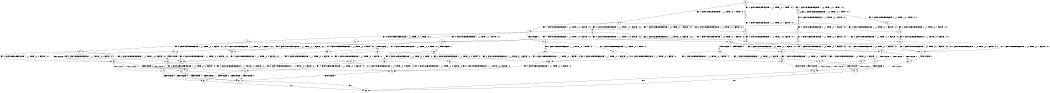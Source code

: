 digraph BCG {
size = "7, 10.5";
center = TRUE;
node [shape = circle];
0 [peripheries = 2];
0 -> 1 [label = "EX !0 !ATOMIC_EXCH_BRANCH (1, +1, TRUE, +0, 1, TRUE) !:0:1:"];
0 -> 2 [label = "EX !1 !ATOMIC_EXCH_BRANCH (1, +0, TRUE, +0, 1, TRUE) !:0:1:"];
0 -> 3 [label = "EX !0 !ATOMIC_EXCH_BRANCH (1, +1, TRUE, +0, 1, TRUE) !:0:1:"];
1 -> 4 [label = "EX !0 !ATOMIC_EXCH_BRANCH (1, +1, TRUE, +0, 1, FALSE) !:0:1:"];
2 -> 5 [label = "EX !0 !ATOMIC_EXCH_BRANCH (1, +1, TRUE, +0, 1, TRUE) !:0:1:"];
2 -> 6 [label = "EX !0 !ATOMIC_EXCH_BRANCH (1, +1, TRUE, +0, 1, TRUE) !:0:1:"];
2 -> 2 [label = "EX !1 !ATOMIC_EXCH_BRANCH (1, +0, TRUE, +0, 1, TRUE) !:0:1:"];
3 -> 4 [label = "EX !0 !ATOMIC_EXCH_BRANCH (1, +1, TRUE, +0, 1, FALSE) !:0:1:"];
3 -> 7 [label = "EX !1 !ATOMIC_EXCH_BRANCH (1, +0, TRUE, +0, 1, FALSE) !:0:1:"];
3 -> 8 [label = "EX !0 !ATOMIC_EXCH_BRANCH (1, +1, TRUE, +0, 1, FALSE) !:0:1:"];
4 -> 9 [label = "EX !0 !ATOMIC_EXCH_BRANCH (1, +1, TRUE, +0, 2, FALSE) !:0:1:"];
5 -> 10 [label = "EX !0 !ATOMIC_EXCH_BRANCH (1, +1, TRUE, +0, 1, FALSE) !:0:1:"];
6 -> 10 [label = "EX !0 !ATOMIC_EXCH_BRANCH (1, +1, TRUE, +0, 1, FALSE) !:0:1:"];
6 -> 7 [label = "EX !1 !ATOMIC_EXCH_BRANCH (1, +0, TRUE, +0, 1, FALSE) !:0:1:"];
6 -> 11 [label = "EX !0 !ATOMIC_EXCH_BRANCH (1, +1, TRUE, +0, 1, FALSE) !:0:1:"];
7 -> 12 [label = "EX !0 !ATOMIC_EXCH_BRANCH (1, +1, TRUE, +0, 1, TRUE) !:0:1:"];
7 -> 13 [label = "TERMINATE !1"];
7 -> 14 [label = "EX !0 !ATOMIC_EXCH_BRANCH (1, +1, TRUE, +0, 1, TRUE) !:0:1:"];
8 -> 9 [label = "EX !0 !ATOMIC_EXCH_BRANCH (1, +1, TRUE, +0, 2, FALSE) !:0:1:"];
8 -> 15 [label = "EX !1 !ATOMIC_EXCH_BRANCH (1, +0, TRUE, +0, 1, FALSE) !:0:1:"];
8 -> 16 [label = "EX !0 !ATOMIC_EXCH_BRANCH (1, +1, TRUE, +0, 2, FALSE) !:0:1:"];
9 -> 17 [label = "EX !1 !ATOMIC_EXCH_BRANCH (1, +0, TRUE, +0, 1, FALSE) !:0:1:"];
10 -> 18 [label = "EX !0 !ATOMIC_EXCH_BRANCH (1, +1, TRUE, +0, 2, FALSE) !:0:1:"];
11 -> 18 [label = "EX !0 !ATOMIC_EXCH_BRANCH (1, +1, TRUE, +0, 2, FALSE) !:0:1:"];
11 -> 15 [label = "EX !1 !ATOMIC_EXCH_BRANCH (1, +0, TRUE, +0, 1, FALSE) !:0:1:"];
11 -> 19 [label = "EX !0 !ATOMIC_EXCH_BRANCH (1, +1, TRUE, +0, 2, FALSE) !:0:1:"];
12 -> 20 [label = "EX !0 !ATOMIC_EXCH_BRANCH (1, +1, TRUE, +0, 1, FALSE) !:0:1:"];
13 -> 21 [label = "EX !0 !ATOMIC_EXCH_BRANCH (1, +1, TRUE, +0, 1, TRUE) !:0:"];
13 -> 22 [label = "EX !0 !ATOMIC_EXCH_BRANCH (1, +1, TRUE, +0, 1, TRUE) !:0:"];
14 -> 20 [label = "EX !0 !ATOMIC_EXCH_BRANCH (1, +1, TRUE, +0, 1, FALSE) !:0:1:"];
14 -> 23 [label = "TERMINATE !1"];
14 -> 24 [label = "EX !0 !ATOMIC_EXCH_BRANCH (1, +1, TRUE, +0, 1, FALSE) !:0:1:"];
15 -> 25 [label = "EX !0 !ATOMIC_EXCH_BRANCH (1, +1, TRUE, +0, 2, TRUE) !:0:1:"];
15 -> 26 [label = "TERMINATE !1"];
15 -> 27 [label = "EX !0 !ATOMIC_EXCH_BRANCH (1, +1, TRUE, +0, 2, TRUE) !:0:1:"];
16 -> 17 [label = "EX !1 !ATOMIC_EXCH_BRANCH (1, +0, TRUE, +0, 1, FALSE) !:0:1:"];
16 -> 28 [label = "TERMINATE !0"];
16 -> 29 [label = "EX !1 !ATOMIC_EXCH_BRANCH (1, +0, TRUE, +0, 1, FALSE) !:0:1:"];
17 -> 30 [label = "TERMINATE !0"];
18 -> 17 [label = "EX !1 !ATOMIC_EXCH_BRANCH (1, +0, TRUE, +0, 1, FALSE) !:0:1:"];
19 -> 17 [label = "EX !1 !ATOMIC_EXCH_BRANCH (1, +0, TRUE, +0, 1, FALSE) !:0:1:"];
19 -> 31 [label = "TERMINATE !0"];
19 -> 29 [label = "EX !1 !ATOMIC_EXCH_BRANCH (1, +0, TRUE, +0, 1, FALSE) !:0:1:"];
20 -> 32 [label = "EX !0 !ATOMIC_EXCH_BRANCH (1, +1, TRUE, +0, 2, FALSE) !:0:1:"];
21 -> 33 [label = "EX !0 !ATOMIC_EXCH_BRANCH (1, +1, TRUE, +0, 1, FALSE) !:0:"];
22 -> 33 [label = "EX !0 !ATOMIC_EXCH_BRANCH (1, +1, TRUE, +0, 1, FALSE) !:0:"];
22 -> 34 [label = "EX !0 !ATOMIC_EXCH_BRANCH (1, +1, TRUE, +0, 1, FALSE) !:0:"];
23 -> 33 [label = "EX !0 !ATOMIC_EXCH_BRANCH (1, +1, TRUE, +0, 1, FALSE) !:0:"];
23 -> 34 [label = "EX !0 !ATOMIC_EXCH_BRANCH (1, +1, TRUE, +0, 1, FALSE) !:0:"];
24 -> 32 [label = "EX !0 !ATOMIC_EXCH_BRANCH (1, +1, TRUE, +0, 2, FALSE) !:0:1:"];
24 -> 35 [label = "TERMINATE !1"];
24 -> 36 [label = "EX !0 !ATOMIC_EXCH_BRANCH (1, +1, TRUE, +0, 2, FALSE) !:0:1:"];
25 -> 32 [label = "EX !0 !ATOMIC_EXCH_BRANCH (1, +1, TRUE, +0, 2, FALSE) !:0:1:"];
26 -> 37 [label = "EX !0 !ATOMIC_EXCH_BRANCH (1, +1, TRUE, +0, 2, TRUE) !:0:"];
26 -> 38 [label = "EX !0 !ATOMIC_EXCH_BRANCH (1, +1, TRUE, +0, 2, TRUE) !:0:"];
27 -> 32 [label = "EX !0 !ATOMIC_EXCH_BRANCH (1, +1, TRUE, +0, 2, FALSE) !:0:1:"];
27 -> 35 [label = "TERMINATE !1"];
27 -> 36 [label = "EX !0 !ATOMIC_EXCH_BRANCH (1, +1, TRUE, +0, 2, FALSE) !:0:1:"];
28 -> 39 [label = "EX !1 !ATOMIC_EXCH_BRANCH (1, +0, TRUE, +0, 1, FALSE) !:1:"];
28 -> 40 [label = "EX !1 !ATOMIC_EXCH_BRANCH (1, +0, TRUE, +0, 1, FALSE) !:1:"];
29 -> 30 [label = "TERMINATE !0"];
29 -> 41 [label = "TERMINATE !1"];
29 -> 42 [label = "TERMINATE !0"];
30 -> 43 [label = "TERMINATE !1"];
31 -> 39 [label = "EX !1 !ATOMIC_EXCH_BRANCH (1, +0, TRUE, +0, 1, FALSE) !:1:"];
31 -> 40 [label = "EX !1 !ATOMIC_EXCH_BRANCH (1, +0, TRUE, +0, 1, FALSE) !:1:"];
32 -> 44 [label = "TERMINATE !0"];
33 -> 45 [label = "EX !0 !ATOMIC_EXCH_BRANCH (1, +1, TRUE, +0, 2, FALSE) !:0:"];
34 -> 45 [label = "EX !0 !ATOMIC_EXCH_BRANCH (1, +1, TRUE, +0, 2, FALSE) !:0:"];
34 -> 46 [label = "EX !0 !ATOMIC_EXCH_BRANCH (1, +1, TRUE, +0, 2, FALSE) !:0:"];
35 -> 45 [label = "EX !0 !ATOMIC_EXCH_BRANCH (1, +1, TRUE, +0, 2, FALSE) !:0:"];
35 -> 46 [label = "EX !0 !ATOMIC_EXCH_BRANCH (1, +1, TRUE, +0, 2, FALSE) !:0:"];
36 -> 44 [label = "TERMINATE !0"];
36 -> 47 [label = "TERMINATE !1"];
36 -> 48 [label = "TERMINATE !0"];
37 -> 45 [label = "EX !0 !ATOMIC_EXCH_BRANCH (1, +1, TRUE, +0, 2, FALSE) !:0:"];
38 -> 45 [label = "EX !0 !ATOMIC_EXCH_BRANCH (1, +1, TRUE, +0, 2, FALSE) !:0:"];
38 -> 46 [label = "EX !0 !ATOMIC_EXCH_BRANCH (1, +1, TRUE, +0, 2, FALSE) !:0:"];
39 -> 43 [label = "TERMINATE !1"];
40 -> 43 [label = "TERMINATE !1"];
40 -> 49 [label = "TERMINATE !1"];
41 -> 43 [label = "TERMINATE !0"];
41 -> 49 [label = "TERMINATE !0"];
42 -> 43 [label = "TERMINATE !1"];
42 -> 49 [label = "TERMINATE !1"];
43 -> 50 [label = "exit"];
44 -> 51 [label = "TERMINATE !1"];
45 -> 51 [label = "TERMINATE !0"];
46 -> 51 [label = "TERMINATE !0"];
46 -> 52 [label = "TERMINATE !0"];
47 -> 51 [label = "TERMINATE !0"];
47 -> 52 [label = "TERMINATE !0"];
48 -> 51 [label = "TERMINATE !1"];
48 -> 52 [label = "TERMINATE !1"];
49 -> 50 [label = "exit"];
51 -> 50 [label = "exit"];
52 -> 50 [label = "exit"];
}
